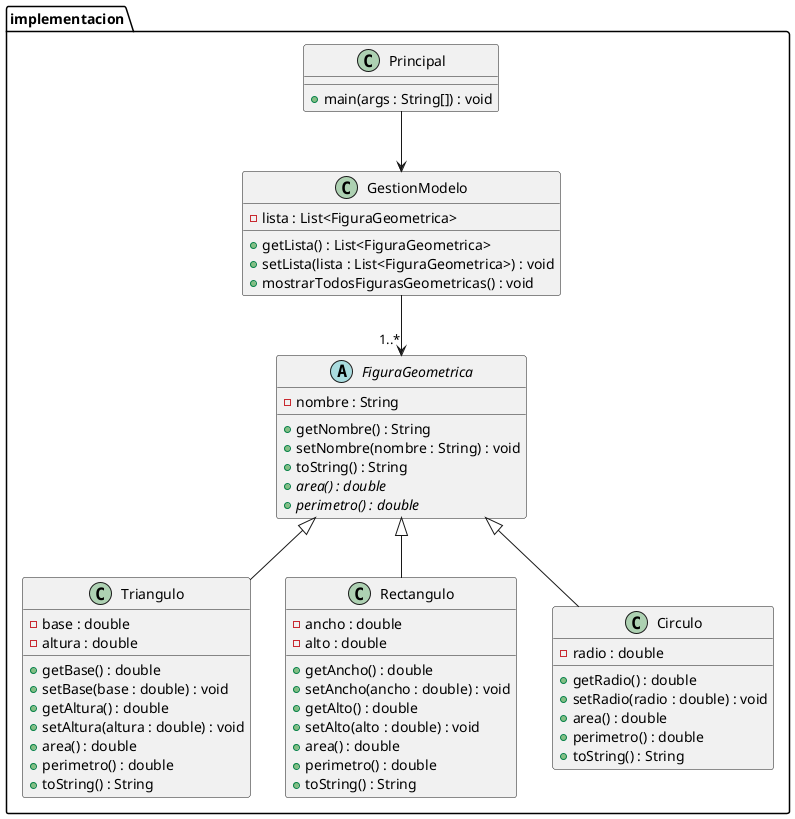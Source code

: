 @startuml

' Paquete
package implementacion {

    ' Clase abstracta FiguraGeometrica
    abstract class FiguraGeometrica {
        - nombre : String
        + getNombre() : String
        + setNombre(nombre : String) : void
        + toString() : String
        {abstract} +area() : double
        {abstract} +perimetro() : double
    }

    ' Subclase Triangulo
    class Triangulo {
        - base : double
        - altura : double
        + getBase() : double
        + setBase(base : double) : void
        + getAltura() : double
        + setAltura(altura : double) : void
        + area() : double
        + perimetro() : double
        + toString() : String
    }

    ' Subclase Rectangulo
    class Rectangulo {
        - ancho : double
        - alto : double
        + getAncho() : double
        + setAncho(ancho : double) : void
        + getAlto() : double
        + setAlto(alto : double) : void
        + area() : double
        + perimetro() : double
        + toString() : String
    }

    ' Subclase Circulo
    class Circulo {
        - radio : double
        + getRadio() : double
        + setRadio(radio : double) : void
        + area() : double
        + perimetro() : double
        + toString() : String
    }

    ' Clase GestionModelo
    class GestionModelo {
        - lista : List<FiguraGeometrica>
        + getLista() : List<FiguraGeometrica>
        + setLista(lista : List<FiguraGeometrica>) : void
        + mostrarTodosFigurasGeometricas() : void
    }

    ' Clase Principal
    class Principal {
        + main(args : String[]) : void
    }

    ' Relaciones de herencia
    FiguraGeometrica <|-- Triangulo
    FiguraGeometrica <|-- Rectangulo
    FiguraGeometrica <|-- Circulo

    ' Asociación: GestionModelo usa Lista de Figuras
    GestionModelo --> "1..*" FiguraGeometrica

    ' Asociación: Principal crea GestionModelo
    Principal --> GestionModelo
}

@enduml

